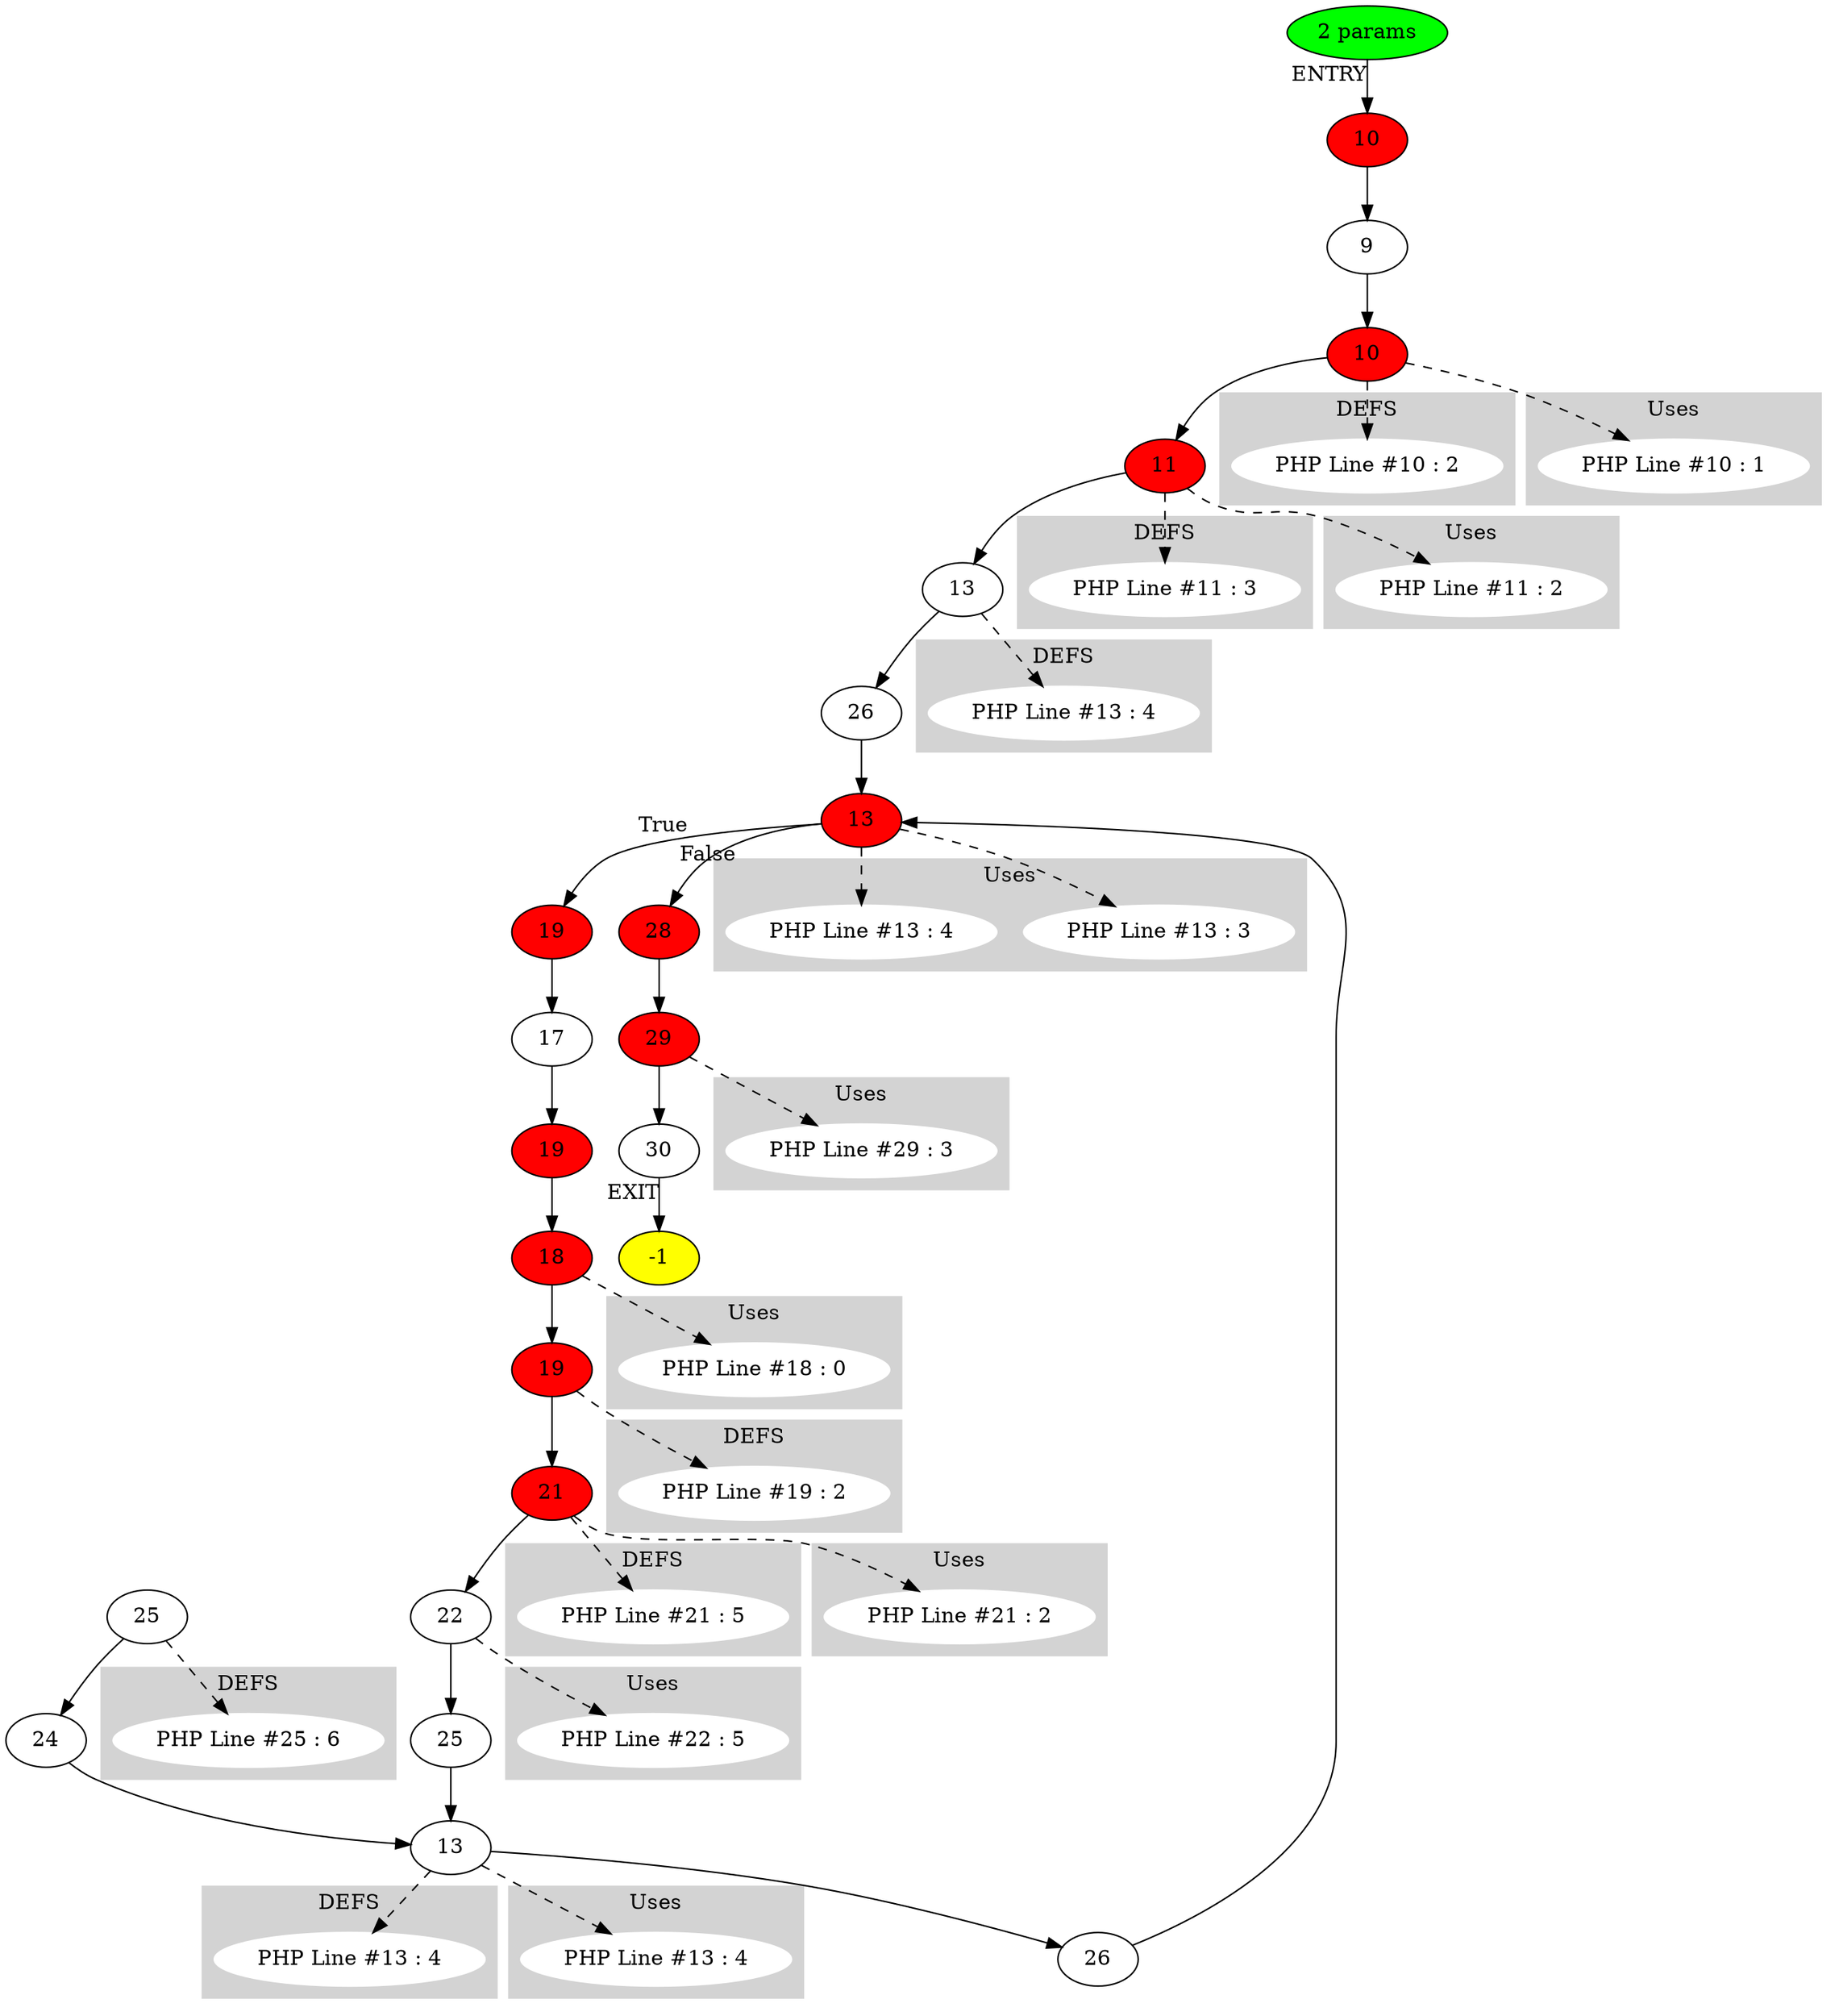 digraph testName {
0 [label="10" , fillcolor = red, style = filled];
1 [label="9"];
2 [label="10" , fillcolor = red, style = filled];
3 [label="11" , fillcolor = red, style = filled];
4 [label="13"];
5 [label="26"];
6 [label="13" , fillcolor = red, style = filled];
7 [label="19" , fillcolor = red, style = filled];
8 [label="17"];
9 [label="19" , fillcolor = red, style = filled];
10 [label="18" , fillcolor = red, style = filled];
11 [label="19" , fillcolor = red, style = filled];
12 [label="21" , fillcolor = red, style = filled];
13 [label="22"];
14 [label="25"];
15 [label="25"];
16 [label="24"];
17 [label="13"];
18 [label="26"];
19 [label="28" , fillcolor = red, style = filled];
20 [label="29" , fillcolor = red, style = filled];
21 [label="30"];
0 -> 1;
1 -> 2;
2 -> 3;
3 -> 4;
4 -> 5;
5 -> 6;
6 -> 7[xlabel="True"];
6 -> 19[xlabel="False"];
7 -> 8;
8 -> 9;
9 -> 10;
10 -> 11;
11 -> 12;
12 -> 13;
13 -> 14;
14 -> 17;
15 -> 16;
16 -> 17;
17 -> 18;
18 -> 6;
19 -> 20;
20 -> 21;
-2 -> 0[xlabel="ENTRY"];
21 -> -1[xlabel="EXIT"];
-2 [fillcolor = green, style = filled]-1 [fillcolor= yellow, style = filled] subgraph cluster_g_2 { style=filled; color=lightgrey; node [style=filled,color=white]; g_2[label= "PHP Line #10 : 2"];label = "DEFS";}
2 -> g_2 [style="dashed"];
subgraph cluster_g_3 { style=filled; color=lightgrey; node [style=filled,color=white]; g_3[label= "PHP Line #11 : 3"];label = "DEFS";}
3 -> g_3 [style="dashed"];
subgraph cluster_g_4 { style=filled; color=lightgrey; node [style=filled,color=white]; g_4[label= "PHP Line #13 : 4"];label = "DEFS";}
4 -> g_4 [style="dashed"];
subgraph cluster_g_11 { style=filled; color=lightgrey; node [style=filled,color=white]; g_11[label= "PHP Line #19 : 2"];label = "DEFS";}
11 -> g_11 [style="dashed"];
subgraph cluster_g_12 { style=filled; color=lightgrey; node [style=filled,color=white]; g_12[label= "PHP Line #21 : 5"];label = "DEFS";}
12 -> g_12 [style="dashed"];
subgraph cluster_g_15 { style=filled; color=lightgrey; node [style=filled,color=white]; g_15[label= "PHP Line #25 : 6"];label = "DEFS";}
15 -> g_15 [style="dashed"];
subgraph cluster_g_17 { style=filled; color=lightgrey; node [style=filled,color=white]; g_17[label= "PHP Line #13 : 4"];label = "DEFS";}
17 -> g_17 [style="dashed"];
subgraph cluster_use_2 { style=filled; color=lightgrey; node [style=filled,color=white]; use_2_1[label= "PHP Line #10 : 1"];label = "Uses";}
2 -> use_2_1 [style="dashed"];
subgraph cluster_use_3 { style=filled; color=lightgrey; node [style=filled,color=white]; use_3_2[label= "PHP Line #11 : 2"];label = "Uses";}
3 -> use_3_2 [style="dashed"];
subgraph cluster_use_6 { style=filled; color=lightgrey; node [style=filled,color=white]; use_6_3[label= "PHP Line #13 : 3"];label = "Uses";}
6 -> use_6_3 [style="dashed"];
subgraph cluster_use_6 { style=filled; color=lightgrey; node [style=filled,color=white]; use_6_4[label= "PHP Line #13 : 4"];label = "Uses";}
6 -> use_6_4 [style="dashed"];
subgraph cluster_use_10 { style=filled; color=lightgrey; node [style=filled,color=white]; use_10_0[label= "PHP Line #18 : 0"];label = "Uses";}
10 -> use_10_0 [style="dashed"];
subgraph cluster_use_12 { style=filled; color=lightgrey; node [style=filled,color=white]; use_12_2[label= "PHP Line #21 : 2"];label = "Uses";}
12 -> use_12_2 [style="dashed"];
subgraph cluster_use_13 { style=filled; color=lightgrey; node [style=filled,color=white]; use_13_5[label= "PHP Line #22 : 5"];label = "Uses";}
13 -> use_13_5 [style="dashed"];
subgraph cluster_use_17 { style=filled; color=lightgrey; node [style=filled,color=white]; use_17_4[label= "PHP Line #13 : 4"];label = "Uses";}
17 -> use_17_4 [style="dashed"];
subgraph cluster_use_20 { style=filled; color=lightgrey; node [style=filled,color=white]; use_20_3[label= "PHP Line #29 : 3"];label = "Uses";}
20 -> use_20_3 [style="dashed"];
-2 [label="2 params"];
}

